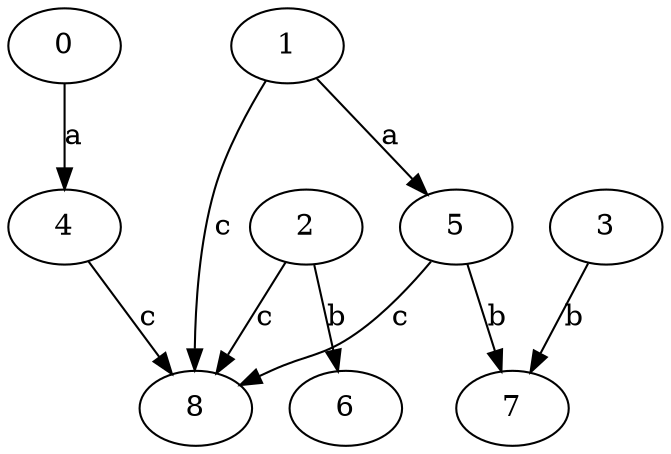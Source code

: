 strict digraph  {
0;
4;
5;
6;
1;
7;
2;
3;
8;
0 -> 4  [label=a];
4 -> 8  [label=c];
5 -> 7  [label=b];
5 -> 8  [label=c];
1 -> 5  [label=a];
1 -> 8  [label=c];
2 -> 6  [label=b];
2 -> 8  [label=c];
3 -> 7  [label=b];
}
